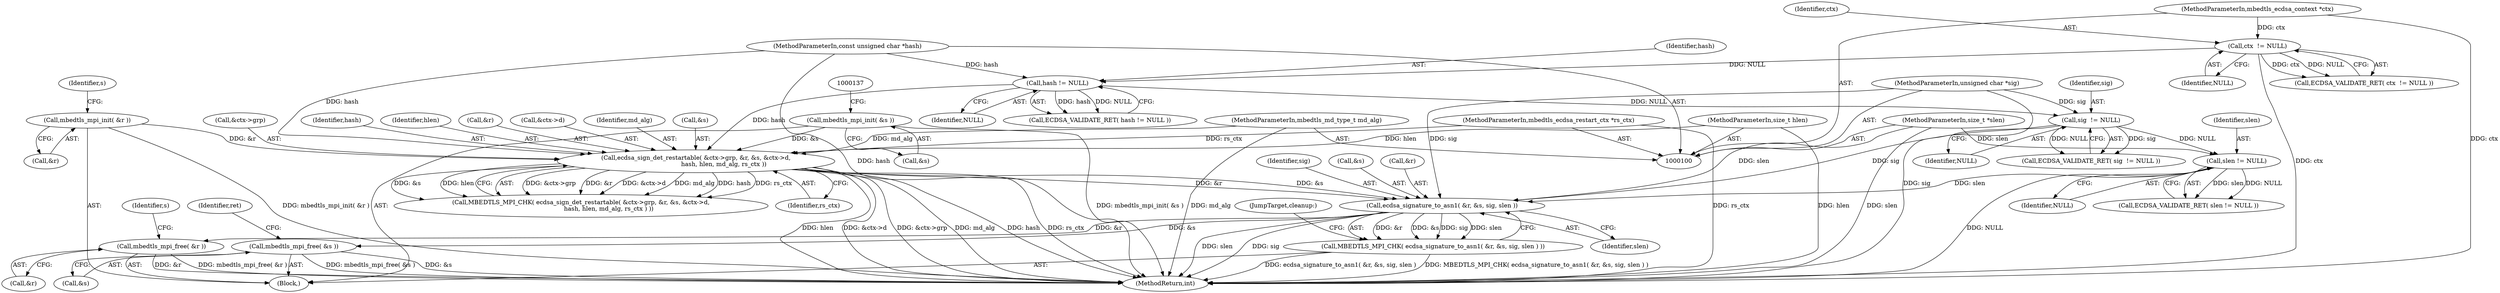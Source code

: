digraph "0_mbedtls_33f66ba6fd234114aa37f0209dac031bb2870a9b_3@pointer" {
"1000161" [label="(Call,ecdsa_signature_to_asn1( &r, &s, sig, slen ))"];
"1000143" [label="(Call,ecdsa_sign_det_restartable( &ctx->grp, &r, &s, &ctx->d,\n                             hash, hlen, md_alg, rs_ctx ))"];
"1000130" [label="(Call,mbedtls_mpi_init( &r ))"];
"1000133" [label="(Call,mbedtls_mpi_init( &s ))"];
"1000119" [label="(Call,hash != NULL)"];
"1000103" [label="(MethodParameterIn,const unsigned char *hash)"];
"1000115" [label="(Call,ctx  != NULL)"];
"1000101" [label="(MethodParameterIn,mbedtls_ecdsa_context *ctx)"];
"1000104" [label="(MethodParameterIn,size_t hlen)"];
"1000102" [label="(MethodParameterIn,mbedtls_md_type_t md_alg)"];
"1000109" [label="(MethodParameterIn,mbedtls_ecdsa_restart_ctx *rs_ctx)"];
"1000123" [label="(Call,sig  != NULL)"];
"1000105" [label="(MethodParameterIn,unsigned char *sig)"];
"1000127" [label="(Call,slen != NULL)"];
"1000106" [label="(MethodParameterIn,size_t *slen)"];
"1000160" [label="(Call,MBEDTLS_MPI_CHK( ecdsa_signature_to_asn1( &r, &s, sig, slen ) ))"];
"1000169" [label="(Call,mbedtls_mpi_free( &r ))"];
"1000172" [label="(Call,mbedtls_mpi_free( &s ))"];
"1000128" [label="(Identifier,slen)"];
"1000103" [label="(MethodParameterIn,const unsigned char *hash)"];
"1000109" [label="(MethodParameterIn,mbedtls_ecdsa_restart_ctx *rs_ctx)"];
"1000161" [label="(Call,ecdsa_signature_to_asn1( &r, &s, sig, slen ))"];
"1000177" [label="(MethodReturn,int)"];
"1000126" [label="(Call,ECDSA_VALIDATE_RET( slen != NULL ))"];
"1000115" [label="(Call,ctx  != NULL)"];
"1000127" [label="(Call,slen != NULL)"];
"1000116" [label="(Identifier,ctx)"];
"1000114" [label="(Call,ECDSA_VALIDATE_RET( ctx  != NULL ))"];
"1000110" [label="(Block,)"];
"1000118" [label="(Call,ECDSA_VALIDATE_RET( hash != NULL ))"];
"1000104" [label="(MethodParameterIn,size_t hlen)"];
"1000156" [label="(Identifier,hash)"];
"1000135" [label="(Identifier,s)"];
"1000121" [label="(Identifier,NULL)"];
"1000173" [label="(Call,&s)"];
"1000119" [label="(Call,hash != NULL)"];
"1000172" [label="(Call,mbedtls_mpi_free( &s ))"];
"1000123" [label="(Call,sig  != NULL)"];
"1000122" [label="(Call,ECDSA_VALIDATE_RET( sig  != NULL ))"];
"1000120" [label="(Identifier,hash)"];
"1000162" [label="(Call,&r)"];
"1000157" [label="(Identifier,hlen)"];
"1000131" [label="(Call,&r)"];
"1000148" [label="(Call,&r)"];
"1000160" [label="(Call,MBEDTLS_MPI_CHK( ecdsa_signature_to_asn1( &r, &s, sig, slen ) ))"];
"1000166" [label="(Identifier,sig)"];
"1000117" [label="(Identifier,NULL)"];
"1000129" [label="(Identifier,NULL)"];
"1000176" [label="(Identifier,ret)"];
"1000152" [label="(Call,&ctx->d)"];
"1000174" [label="(Identifier,s)"];
"1000167" [label="(Identifier,slen)"];
"1000105" [label="(MethodParameterIn,unsigned char *sig)"];
"1000130" [label="(Call,mbedtls_mpi_init( &r ))"];
"1000164" [label="(Call,&s)"];
"1000170" [label="(Call,&r)"];
"1000142" [label="(Call,MBEDTLS_MPI_CHK( ecdsa_sign_det_restartable( &ctx->grp, &r, &s, &ctx->d,\n                             hash, hlen, md_alg, rs_ctx ) ))"];
"1000102" [label="(MethodParameterIn,mbedtls_md_type_t md_alg)"];
"1000158" [label="(Identifier,md_alg)"];
"1000143" [label="(Call,ecdsa_sign_det_restartable( &ctx->grp, &r, &s, &ctx->d,\n                             hash, hlen, md_alg, rs_ctx ))"];
"1000168" [label="(JumpTarget,cleanup:)"];
"1000106" [label="(MethodParameterIn,size_t *slen)"];
"1000125" [label="(Identifier,NULL)"];
"1000124" [label="(Identifier,sig)"];
"1000159" [label="(Identifier,rs_ctx)"];
"1000133" [label="(Call,mbedtls_mpi_init( &s ))"];
"1000101" [label="(MethodParameterIn,mbedtls_ecdsa_context *ctx)"];
"1000169" [label="(Call,mbedtls_mpi_free( &r ))"];
"1000150" [label="(Call,&s)"];
"1000134" [label="(Call,&s)"];
"1000144" [label="(Call,&ctx->grp)"];
"1000161" -> "1000160"  [label="AST: "];
"1000161" -> "1000167"  [label="CFG: "];
"1000162" -> "1000161"  [label="AST: "];
"1000164" -> "1000161"  [label="AST: "];
"1000166" -> "1000161"  [label="AST: "];
"1000167" -> "1000161"  [label="AST: "];
"1000160" -> "1000161"  [label="CFG: "];
"1000161" -> "1000177"  [label="DDG: sig"];
"1000161" -> "1000177"  [label="DDG: slen"];
"1000161" -> "1000160"  [label="DDG: &r"];
"1000161" -> "1000160"  [label="DDG: &s"];
"1000161" -> "1000160"  [label="DDG: sig"];
"1000161" -> "1000160"  [label="DDG: slen"];
"1000143" -> "1000161"  [label="DDG: &r"];
"1000143" -> "1000161"  [label="DDG: &s"];
"1000123" -> "1000161"  [label="DDG: sig"];
"1000105" -> "1000161"  [label="DDG: sig"];
"1000127" -> "1000161"  [label="DDG: slen"];
"1000106" -> "1000161"  [label="DDG: slen"];
"1000161" -> "1000169"  [label="DDG: &r"];
"1000161" -> "1000172"  [label="DDG: &s"];
"1000143" -> "1000142"  [label="AST: "];
"1000143" -> "1000159"  [label="CFG: "];
"1000144" -> "1000143"  [label="AST: "];
"1000148" -> "1000143"  [label="AST: "];
"1000150" -> "1000143"  [label="AST: "];
"1000152" -> "1000143"  [label="AST: "];
"1000156" -> "1000143"  [label="AST: "];
"1000157" -> "1000143"  [label="AST: "];
"1000158" -> "1000143"  [label="AST: "];
"1000159" -> "1000143"  [label="AST: "];
"1000142" -> "1000143"  [label="CFG: "];
"1000143" -> "1000177"  [label="DDG: rs_ctx"];
"1000143" -> "1000177"  [label="DDG: hlen"];
"1000143" -> "1000177"  [label="DDG: &ctx->d"];
"1000143" -> "1000177"  [label="DDG: &ctx->grp"];
"1000143" -> "1000177"  [label="DDG: md_alg"];
"1000143" -> "1000177"  [label="DDG: hash"];
"1000143" -> "1000142"  [label="DDG: &ctx->grp"];
"1000143" -> "1000142"  [label="DDG: &r"];
"1000143" -> "1000142"  [label="DDG: &ctx->d"];
"1000143" -> "1000142"  [label="DDG: md_alg"];
"1000143" -> "1000142"  [label="DDG: hash"];
"1000143" -> "1000142"  [label="DDG: rs_ctx"];
"1000143" -> "1000142"  [label="DDG: &s"];
"1000143" -> "1000142"  [label="DDG: hlen"];
"1000130" -> "1000143"  [label="DDG: &r"];
"1000133" -> "1000143"  [label="DDG: &s"];
"1000119" -> "1000143"  [label="DDG: hash"];
"1000103" -> "1000143"  [label="DDG: hash"];
"1000104" -> "1000143"  [label="DDG: hlen"];
"1000102" -> "1000143"  [label="DDG: md_alg"];
"1000109" -> "1000143"  [label="DDG: rs_ctx"];
"1000130" -> "1000110"  [label="AST: "];
"1000130" -> "1000131"  [label="CFG: "];
"1000131" -> "1000130"  [label="AST: "];
"1000135" -> "1000130"  [label="CFG: "];
"1000130" -> "1000177"  [label="DDG: mbedtls_mpi_init( &r )"];
"1000133" -> "1000110"  [label="AST: "];
"1000133" -> "1000134"  [label="CFG: "];
"1000134" -> "1000133"  [label="AST: "];
"1000137" -> "1000133"  [label="CFG: "];
"1000133" -> "1000177"  [label="DDG: mbedtls_mpi_init( &s )"];
"1000119" -> "1000118"  [label="AST: "];
"1000119" -> "1000121"  [label="CFG: "];
"1000120" -> "1000119"  [label="AST: "];
"1000121" -> "1000119"  [label="AST: "];
"1000118" -> "1000119"  [label="CFG: "];
"1000119" -> "1000118"  [label="DDG: hash"];
"1000119" -> "1000118"  [label="DDG: NULL"];
"1000103" -> "1000119"  [label="DDG: hash"];
"1000115" -> "1000119"  [label="DDG: NULL"];
"1000119" -> "1000123"  [label="DDG: NULL"];
"1000103" -> "1000100"  [label="AST: "];
"1000103" -> "1000177"  [label="DDG: hash"];
"1000115" -> "1000114"  [label="AST: "];
"1000115" -> "1000117"  [label="CFG: "];
"1000116" -> "1000115"  [label="AST: "];
"1000117" -> "1000115"  [label="AST: "];
"1000114" -> "1000115"  [label="CFG: "];
"1000115" -> "1000177"  [label="DDG: ctx"];
"1000115" -> "1000114"  [label="DDG: ctx"];
"1000115" -> "1000114"  [label="DDG: NULL"];
"1000101" -> "1000115"  [label="DDG: ctx"];
"1000101" -> "1000100"  [label="AST: "];
"1000101" -> "1000177"  [label="DDG: ctx"];
"1000104" -> "1000100"  [label="AST: "];
"1000104" -> "1000177"  [label="DDG: hlen"];
"1000102" -> "1000100"  [label="AST: "];
"1000102" -> "1000177"  [label="DDG: md_alg"];
"1000109" -> "1000100"  [label="AST: "];
"1000109" -> "1000177"  [label="DDG: rs_ctx"];
"1000123" -> "1000122"  [label="AST: "];
"1000123" -> "1000125"  [label="CFG: "];
"1000124" -> "1000123"  [label="AST: "];
"1000125" -> "1000123"  [label="AST: "];
"1000122" -> "1000123"  [label="CFG: "];
"1000123" -> "1000122"  [label="DDG: sig"];
"1000123" -> "1000122"  [label="DDG: NULL"];
"1000105" -> "1000123"  [label="DDG: sig"];
"1000123" -> "1000127"  [label="DDG: NULL"];
"1000105" -> "1000100"  [label="AST: "];
"1000105" -> "1000177"  [label="DDG: sig"];
"1000127" -> "1000126"  [label="AST: "];
"1000127" -> "1000129"  [label="CFG: "];
"1000128" -> "1000127"  [label="AST: "];
"1000129" -> "1000127"  [label="AST: "];
"1000126" -> "1000127"  [label="CFG: "];
"1000127" -> "1000177"  [label="DDG: NULL"];
"1000127" -> "1000126"  [label="DDG: slen"];
"1000127" -> "1000126"  [label="DDG: NULL"];
"1000106" -> "1000127"  [label="DDG: slen"];
"1000106" -> "1000100"  [label="AST: "];
"1000106" -> "1000177"  [label="DDG: slen"];
"1000160" -> "1000110"  [label="AST: "];
"1000168" -> "1000160"  [label="CFG: "];
"1000160" -> "1000177"  [label="DDG: MBEDTLS_MPI_CHK( ecdsa_signature_to_asn1( &r, &s, sig, slen ) )"];
"1000160" -> "1000177"  [label="DDG: ecdsa_signature_to_asn1( &r, &s, sig, slen )"];
"1000169" -> "1000110"  [label="AST: "];
"1000169" -> "1000170"  [label="CFG: "];
"1000170" -> "1000169"  [label="AST: "];
"1000174" -> "1000169"  [label="CFG: "];
"1000169" -> "1000177"  [label="DDG: mbedtls_mpi_free( &r )"];
"1000169" -> "1000177"  [label="DDG: &r"];
"1000172" -> "1000110"  [label="AST: "];
"1000172" -> "1000173"  [label="CFG: "];
"1000173" -> "1000172"  [label="AST: "];
"1000176" -> "1000172"  [label="CFG: "];
"1000172" -> "1000177"  [label="DDG: mbedtls_mpi_free( &s )"];
"1000172" -> "1000177"  [label="DDG: &s"];
}
